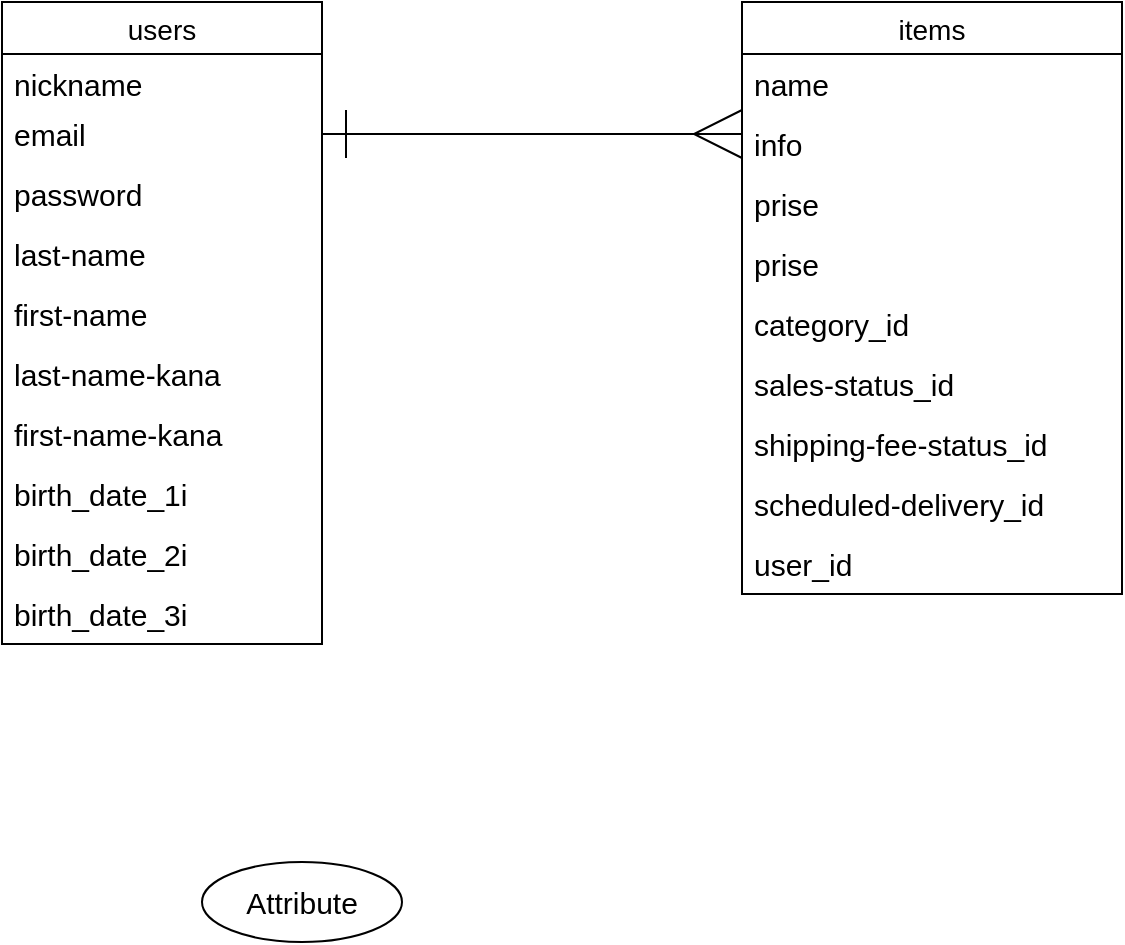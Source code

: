 <mxfile version="13.6.5">
    <diagram id="rocKE24PGHX5GY2gO7GT" name="ページ1">
        <mxGraphModel dx="676" dy="680" grid="1" gridSize="10" guides="1" tooltips="1" connect="1" arrows="1" fold="1" page="1" pageScale="1" pageWidth="827" pageHeight="1169" math="0" shadow="0">
            <root>
                <mxCell id="0"/>
                <mxCell id="1" parent="0"/>
                <mxCell id="2" value="users" style="swimlane;fontStyle=0;childLayout=stackLayout;horizontal=1;startSize=26;horizontalStack=0;resizeParent=1;resizeParentMax=0;resizeLast=0;collapsible=1;marginBottom=0;align=center;fontSize=14;" vertex="1" parent="1">
                    <mxGeometry x="80" y="50" width="160" height="321" as="geometry"/>
                </mxCell>
                <mxCell id="3" value="nickname" style="text;strokeColor=none;fillColor=none;spacingLeft=4;spacingRight=4;overflow=hidden;rotatable=0;points=[[0,0.5],[1,0.5]];portConstraint=eastwest;fontSize=15;" vertex="1" parent="2">
                    <mxGeometry y="26" width="160" height="25" as="geometry"/>
                </mxCell>
                <mxCell id="11" value="email" style="text;strokeColor=none;fillColor=none;spacingLeft=4;spacingRight=4;overflow=hidden;rotatable=0;points=[[0,0.5],[1,0.5]];portConstraint=eastwest;fontSize=15;" vertex="1" parent="2">
                    <mxGeometry y="51" width="160" height="30" as="geometry"/>
                </mxCell>
                <mxCell id="10" value="password" style="text;strokeColor=none;fillColor=none;spacingLeft=4;spacingRight=4;overflow=hidden;rotatable=0;points=[[0,0.5],[1,0.5]];portConstraint=eastwest;fontSize=15;" vertex="1" parent="2">
                    <mxGeometry y="81" width="160" height="30" as="geometry"/>
                </mxCell>
                <mxCell id="4" value="last-name" style="text;strokeColor=none;fillColor=none;spacingLeft=4;spacingRight=4;overflow=hidden;rotatable=0;points=[[0,0.5],[1,0.5]];portConstraint=eastwest;fontSize=15;" vertex="1" parent="2">
                    <mxGeometry y="111" width="160" height="30" as="geometry"/>
                </mxCell>
                <mxCell id="12" value="first-name" style="text;strokeColor=none;fillColor=none;spacingLeft=4;spacingRight=4;overflow=hidden;rotatable=0;points=[[0,0.5],[1,0.5]];portConstraint=eastwest;fontSize=15;" vertex="1" parent="2">
                    <mxGeometry y="141" width="160" height="30" as="geometry"/>
                </mxCell>
                <mxCell id="13" value="last-name-kana" style="text;strokeColor=none;fillColor=none;spacingLeft=4;spacingRight=4;overflow=hidden;rotatable=0;points=[[0,0.5],[1,0.5]];portConstraint=eastwest;fontSize=15;" vertex="1" parent="2">
                    <mxGeometry y="171" width="160" height="30" as="geometry"/>
                </mxCell>
                <mxCell id="14" value="first-name-kana" style="text;strokeColor=none;fillColor=none;spacingLeft=4;spacingRight=4;overflow=hidden;rotatable=0;points=[[0,0.5],[1,0.5]];portConstraint=eastwest;fontSize=15;" vertex="1" parent="2">
                    <mxGeometry y="201" width="160" height="30" as="geometry"/>
                </mxCell>
                <mxCell id="5" value="birth_date_1i" style="text;strokeColor=none;fillColor=none;spacingLeft=4;spacingRight=4;overflow=hidden;rotatable=0;points=[[0,0.5],[1,0.5]];portConstraint=eastwest;fontSize=15;" vertex="1" parent="2">
                    <mxGeometry y="231" width="160" height="30" as="geometry"/>
                </mxCell>
                <mxCell id="16" value="birth_date_2i" style="text;strokeColor=none;fillColor=none;spacingLeft=4;spacingRight=4;overflow=hidden;rotatable=0;points=[[0,0.5],[1,0.5]];portConstraint=eastwest;fontSize=15;" vertex="1" parent="2">
                    <mxGeometry y="261" width="160" height="30" as="geometry"/>
                </mxCell>
                <mxCell id="17" value="birth_date_3i" style="text;strokeColor=none;fillColor=none;spacingLeft=4;spacingRight=4;overflow=hidden;rotatable=0;points=[[0,0.5],[1,0.5]];portConstraint=eastwest;fontSize=15;" vertex="1" parent="2">
                    <mxGeometry y="291" width="160" height="30" as="geometry"/>
                </mxCell>
                <mxCell id="20" style="edgeStyle=orthogonalEdgeStyle;rounded=0;orthogonalLoop=1;jettySize=auto;html=1;exitX=1;exitY=0.5;exitDx=0;exitDy=0;startArrow=ERone;startFill=0;startSize=22;endArrow=ERmany;endFill=0;endSize=22;fontSize=15;" edge="1" parent="1" source="11">
                    <mxGeometry relative="1" as="geometry">
                        <mxPoint x="450" y="116" as="targetPoint"/>
                    </mxGeometry>
                </mxCell>
                <mxCell id="6" value="items" style="swimlane;fontStyle=0;childLayout=stackLayout;horizontal=1;startSize=26;horizontalStack=0;resizeParent=1;resizeParentMax=0;resizeLast=0;collapsible=1;marginBottom=0;align=center;fontSize=14;" vertex="1" parent="1">
                    <mxGeometry x="450" y="50" width="190" height="296" as="geometry">
                        <mxRectangle x="520" y="50" width="70" height="26" as="alternateBounds"/>
                    </mxGeometry>
                </mxCell>
                <mxCell id="7" value="name" style="text;strokeColor=none;fillColor=none;spacingLeft=4;spacingRight=4;overflow=hidden;rotatable=0;points=[[0,0.5],[1,0.5]];portConstraint=eastwest;fontSize=15;" vertex="1" parent="6">
                    <mxGeometry y="26" width="190" height="30" as="geometry"/>
                </mxCell>
                <mxCell id="8" value="info" style="text;strokeColor=none;fillColor=none;spacingLeft=4;spacingRight=4;overflow=hidden;rotatable=0;points=[[0,0.5],[1,0.5]];portConstraint=eastwest;fontSize=15;" vertex="1" parent="6">
                    <mxGeometry y="56" width="190" height="30" as="geometry"/>
                </mxCell>
                <mxCell id="9" value="prise" style="text;strokeColor=none;fillColor=none;spacingLeft=4;spacingRight=4;overflow=hidden;rotatable=0;points=[[0,0.5],[1,0.5]];portConstraint=eastwest;fontSize=15;" vertex="1" parent="6">
                    <mxGeometry y="86" width="190" height="30" as="geometry"/>
                </mxCell>
                <mxCell id="21" value="prise" style="text;strokeColor=none;fillColor=none;spacingLeft=4;spacingRight=4;overflow=hidden;rotatable=0;points=[[0,0.5],[1,0.5]];portConstraint=eastwest;fontSize=15;" vertex="1" parent="6">
                    <mxGeometry y="116" width="190" height="30" as="geometry"/>
                </mxCell>
                <mxCell id="22" value="category_id" style="text;strokeColor=none;fillColor=none;spacingLeft=4;spacingRight=4;overflow=hidden;rotatable=0;points=[[0,0.5],[1,0.5]];portConstraint=eastwest;fontSize=15;" vertex="1" parent="6">
                    <mxGeometry y="146" width="190" height="30" as="geometry"/>
                </mxCell>
                <mxCell id="23" value="sales-status_id" style="text;strokeColor=none;fillColor=none;spacingLeft=4;spacingRight=4;overflow=hidden;rotatable=0;points=[[0,0.5],[1,0.5]];portConstraint=eastwest;fontSize=15;" vertex="1" parent="6">
                    <mxGeometry y="176" width="190" height="30" as="geometry"/>
                </mxCell>
                <mxCell id="15" value="shipping-fee-status_id" style="text;strokeColor=none;fillColor=none;spacingLeft=4;spacingRight=4;overflow=hidden;rotatable=0;points=[[0,0.5],[1,0.5]];portConstraint=eastwest;fontSize=15;" vertex="1" parent="6">
                    <mxGeometry y="206" width="190" height="30" as="geometry"/>
                </mxCell>
                <mxCell id="24" value="scheduled-delivery_id" style="text;strokeColor=none;fillColor=none;spacingLeft=4;spacingRight=4;overflow=hidden;rotatable=0;points=[[0,0.5],[1,0.5]];portConstraint=eastwest;fontSize=15;" vertex="1" parent="6">
                    <mxGeometry y="236" width="190" height="30" as="geometry"/>
                </mxCell>
                <mxCell id="26" value="user_id" style="text;strokeColor=none;fillColor=none;spacingLeft=4;spacingRight=4;overflow=hidden;rotatable=0;points=[[0,0.5],[1,0.5]];portConstraint=eastwest;fontSize=15;" vertex="1" parent="6">
                    <mxGeometry y="266" width="190" height="30" as="geometry"/>
                </mxCell>
                <mxCell id="28" value="Attribute" style="ellipse;whiteSpace=wrap;html=1;align=center;fontSize=15;" vertex="1" parent="1">
                    <mxGeometry x="180" y="480" width="100" height="40" as="geometry"/>
                </mxCell>
            </root>
        </mxGraphModel>
    </diagram>
</mxfile>